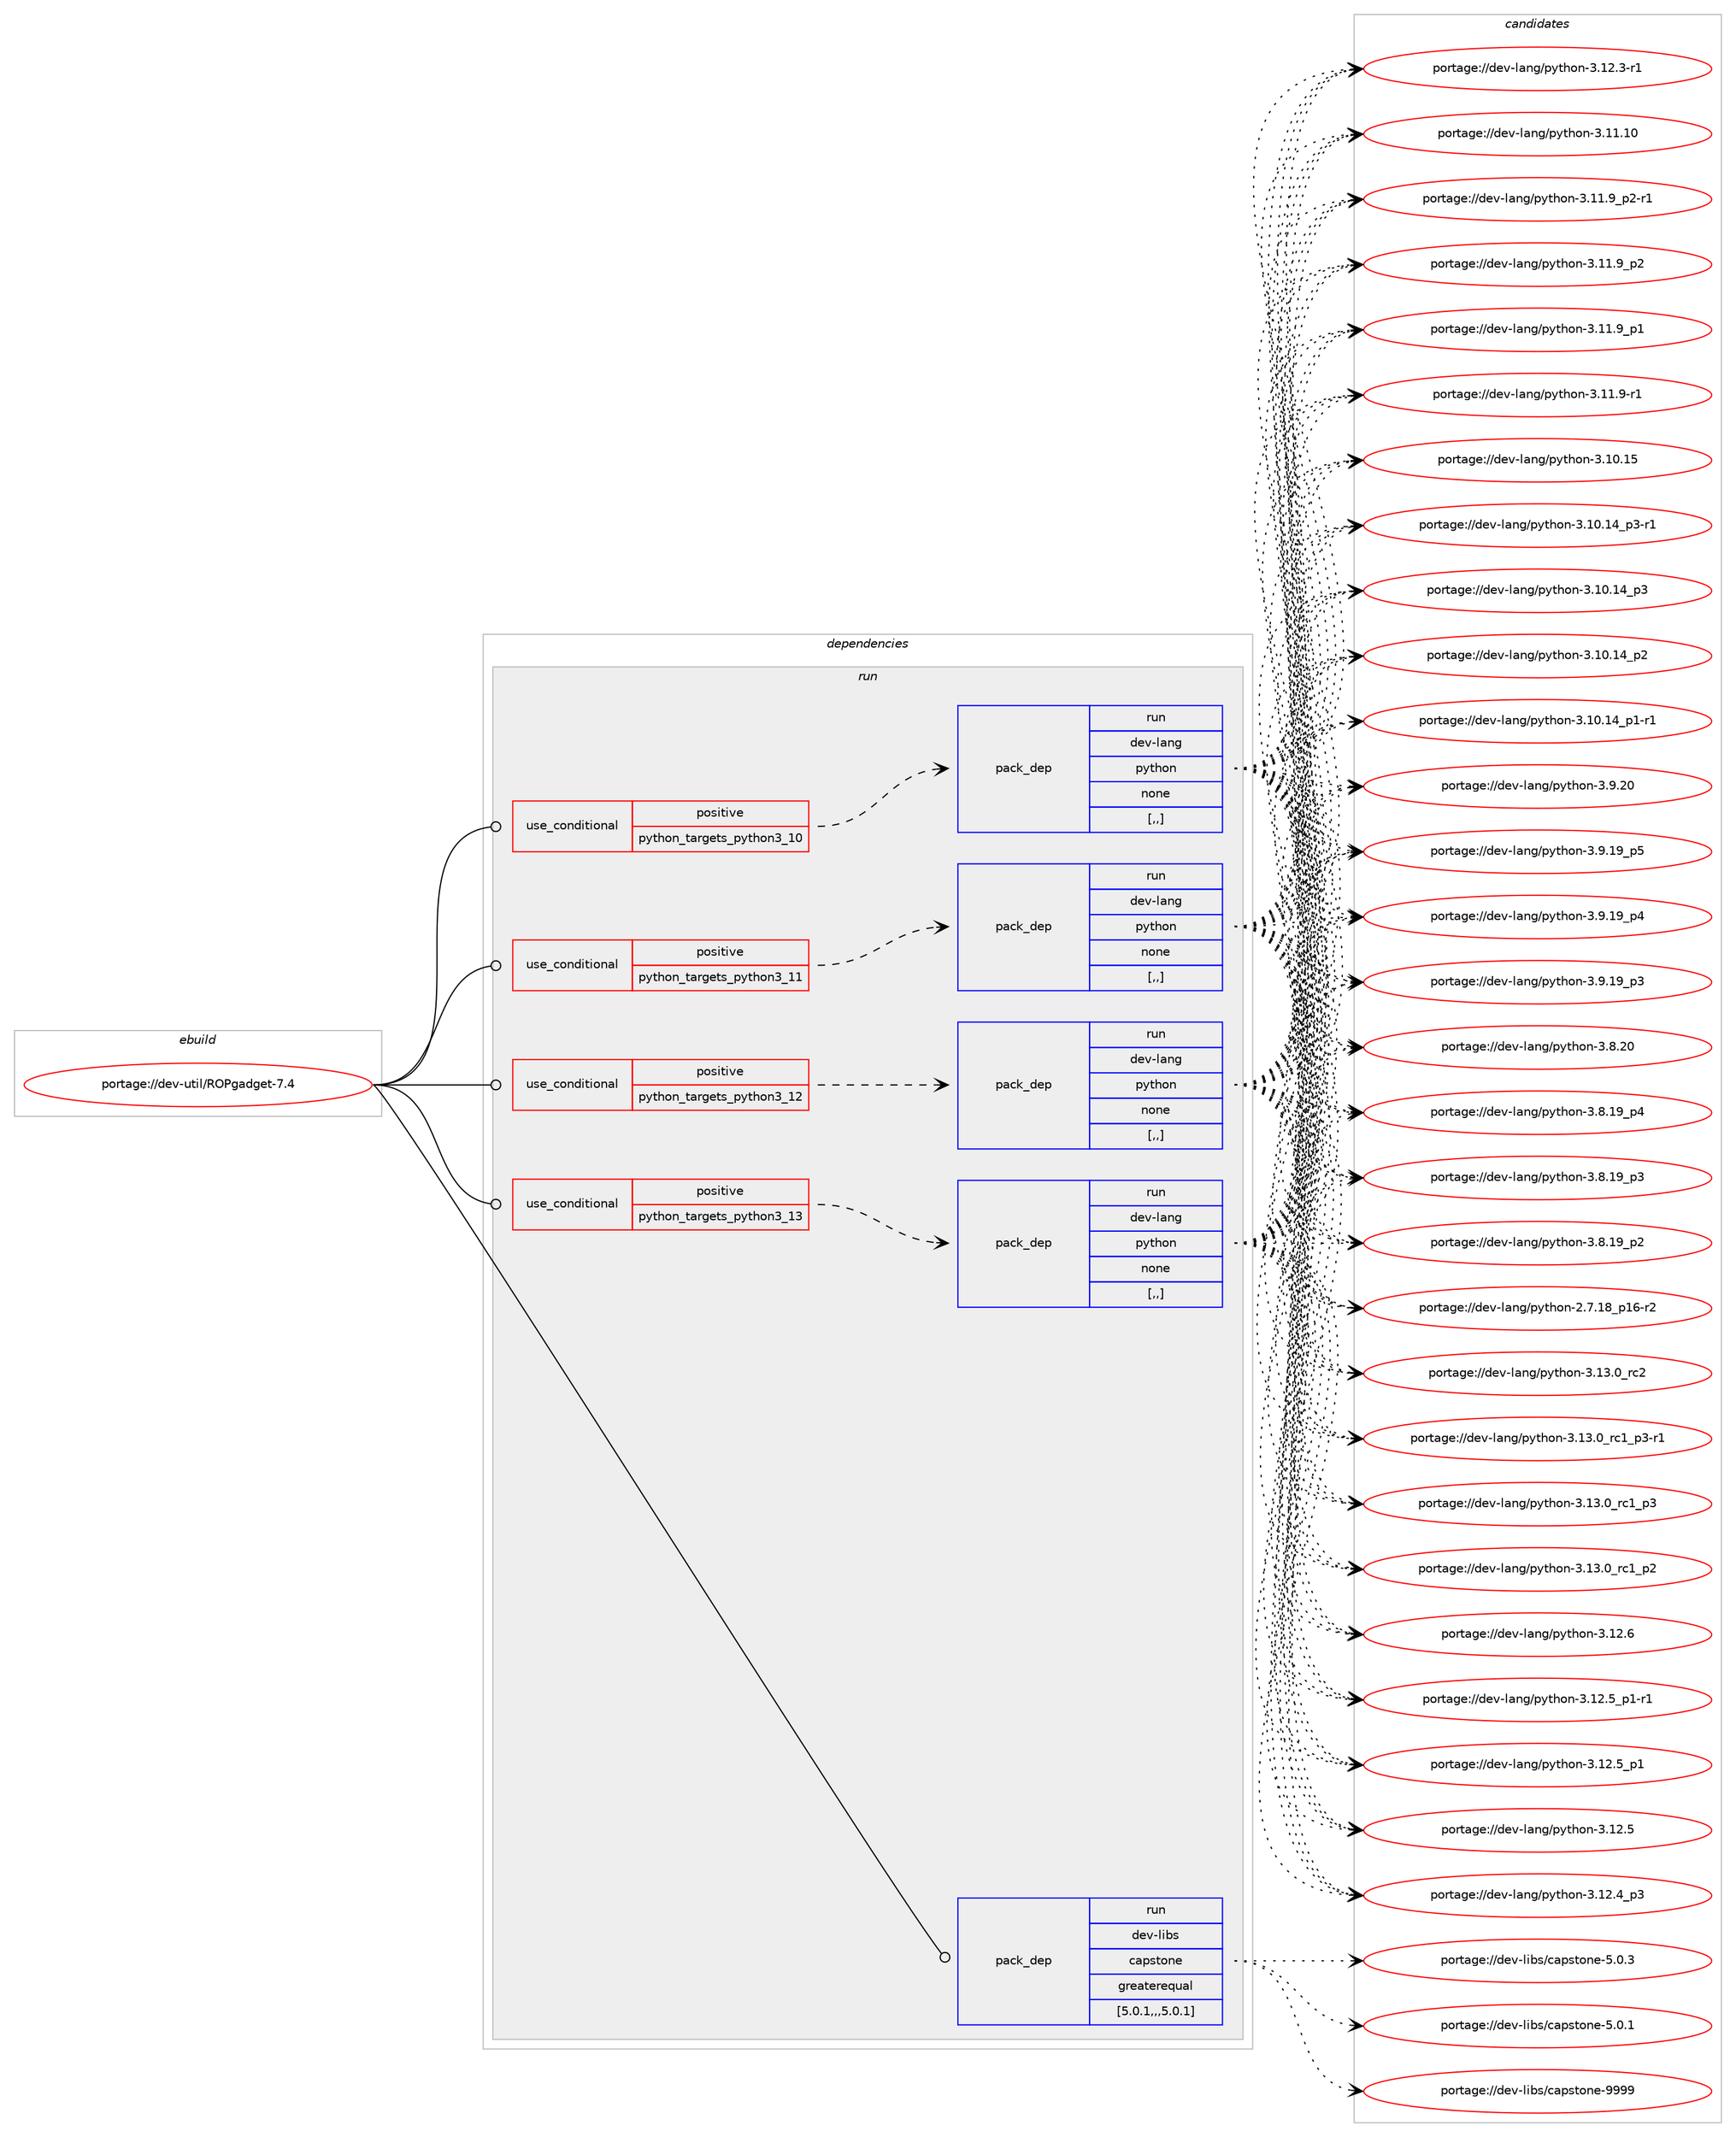 digraph prolog {

# *************
# Graph options
# *************

newrank=true;
concentrate=true;
compound=true;
graph [rankdir=LR,fontname=Helvetica,fontsize=10,ranksep=1.5];#, ranksep=2.5, nodesep=0.2];
edge  [arrowhead=vee];
node  [fontname=Helvetica,fontsize=10];

# **********
# The ebuild
# **********

subgraph cluster_leftcol {
color=gray;
label=<<i>ebuild</i>>;
id [label="portage://dev-util/ROPgadget-7.4", color=red, width=4, href="../dev-util/ROPgadget-7.4.svg"];
}

# ****************
# The dependencies
# ****************

subgraph cluster_midcol {
color=gray;
label=<<i>dependencies</i>>;
subgraph cluster_compile {
fillcolor="#eeeeee";
style=filled;
label=<<i>compile</i>>;
}
subgraph cluster_compileandrun {
fillcolor="#eeeeee";
style=filled;
label=<<i>compile and run</i>>;
}
subgraph cluster_run {
fillcolor="#eeeeee";
style=filled;
label=<<i>run</i>>;
subgraph cond190498 {
dependency706993 [label=<<TABLE BORDER="0" CELLBORDER="1" CELLSPACING="0" CELLPADDING="4"><TR><TD ROWSPAN="3" CELLPADDING="10">use_conditional</TD></TR><TR><TD>positive</TD></TR><TR><TD>python_targets_python3_10</TD></TR></TABLE>>, shape=none, color=red];
subgraph pack511508 {
dependency706994 [label=<<TABLE BORDER="0" CELLBORDER="1" CELLSPACING="0" CELLPADDING="4" WIDTH="220"><TR><TD ROWSPAN="6" CELLPADDING="30">pack_dep</TD></TR><TR><TD WIDTH="110">run</TD></TR><TR><TD>dev-lang</TD></TR><TR><TD>python</TD></TR><TR><TD>none</TD></TR><TR><TD>[,,]</TD></TR></TABLE>>, shape=none, color=blue];
}
dependency706993:e -> dependency706994:w [weight=20,style="dashed",arrowhead="vee"];
}
id:e -> dependency706993:w [weight=20,style="solid",arrowhead="odot"];
subgraph cond190499 {
dependency706995 [label=<<TABLE BORDER="0" CELLBORDER="1" CELLSPACING="0" CELLPADDING="4"><TR><TD ROWSPAN="3" CELLPADDING="10">use_conditional</TD></TR><TR><TD>positive</TD></TR><TR><TD>python_targets_python3_11</TD></TR></TABLE>>, shape=none, color=red];
subgraph pack511509 {
dependency706996 [label=<<TABLE BORDER="0" CELLBORDER="1" CELLSPACING="0" CELLPADDING="4" WIDTH="220"><TR><TD ROWSPAN="6" CELLPADDING="30">pack_dep</TD></TR><TR><TD WIDTH="110">run</TD></TR><TR><TD>dev-lang</TD></TR><TR><TD>python</TD></TR><TR><TD>none</TD></TR><TR><TD>[,,]</TD></TR></TABLE>>, shape=none, color=blue];
}
dependency706995:e -> dependency706996:w [weight=20,style="dashed",arrowhead="vee"];
}
id:e -> dependency706995:w [weight=20,style="solid",arrowhead="odot"];
subgraph cond190500 {
dependency706997 [label=<<TABLE BORDER="0" CELLBORDER="1" CELLSPACING="0" CELLPADDING="4"><TR><TD ROWSPAN="3" CELLPADDING="10">use_conditional</TD></TR><TR><TD>positive</TD></TR><TR><TD>python_targets_python3_12</TD></TR></TABLE>>, shape=none, color=red];
subgraph pack511510 {
dependency706998 [label=<<TABLE BORDER="0" CELLBORDER="1" CELLSPACING="0" CELLPADDING="4" WIDTH="220"><TR><TD ROWSPAN="6" CELLPADDING="30">pack_dep</TD></TR><TR><TD WIDTH="110">run</TD></TR><TR><TD>dev-lang</TD></TR><TR><TD>python</TD></TR><TR><TD>none</TD></TR><TR><TD>[,,]</TD></TR></TABLE>>, shape=none, color=blue];
}
dependency706997:e -> dependency706998:w [weight=20,style="dashed",arrowhead="vee"];
}
id:e -> dependency706997:w [weight=20,style="solid",arrowhead="odot"];
subgraph cond190501 {
dependency706999 [label=<<TABLE BORDER="0" CELLBORDER="1" CELLSPACING="0" CELLPADDING="4"><TR><TD ROWSPAN="3" CELLPADDING="10">use_conditional</TD></TR><TR><TD>positive</TD></TR><TR><TD>python_targets_python3_13</TD></TR></TABLE>>, shape=none, color=red];
subgraph pack511511 {
dependency707000 [label=<<TABLE BORDER="0" CELLBORDER="1" CELLSPACING="0" CELLPADDING="4" WIDTH="220"><TR><TD ROWSPAN="6" CELLPADDING="30">pack_dep</TD></TR><TR><TD WIDTH="110">run</TD></TR><TR><TD>dev-lang</TD></TR><TR><TD>python</TD></TR><TR><TD>none</TD></TR><TR><TD>[,,]</TD></TR></TABLE>>, shape=none, color=blue];
}
dependency706999:e -> dependency707000:w [weight=20,style="dashed",arrowhead="vee"];
}
id:e -> dependency706999:w [weight=20,style="solid",arrowhead="odot"];
subgraph pack511512 {
dependency707001 [label=<<TABLE BORDER="0" CELLBORDER="1" CELLSPACING="0" CELLPADDING="4" WIDTH="220"><TR><TD ROWSPAN="6" CELLPADDING="30">pack_dep</TD></TR><TR><TD WIDTH="110">run</TD></TR><TR><TD>dev-libs</TD></TR><TR><TD>capstone</TD></TR><TR><TD>greaterequal</TD></TR><TR><TD>[5.0.1,,,5.0.1]</TD></TR></TABLE>>, shape=none, color=blue];
}
id:e -> dependency707001:w [weight=20,style="solid",arrowhead="odot"];
}
}

# **************
# The candidates
# **************

subgraph cluster_choices {
rank=same;
color=gray;
label=<<i>candidates</i>>;

subgraph choice511508 {
color=black;
nodesep=1;
choice10010111845108971101034711212111610411111045514649514648951149950 [label="portage://dev-lang/python-3.13.0_rc2", color=red, width=4,href="../dev-lang/python-3.13.0_rc2.svg"];
choice1001011184510897110103471121211161041111104551464951464895114994995112514511449 [label="portage://dev-lang/python-3.13.0_rc1_p3-r1", color=red, width=4,href="../dev-lang/python-3.13.0_rc1_p3-r1.svg"];
choice100101118451089711010347112121116104111110455146495146489511499499511251 [label="portage://dev-lang/python-3.13.0_rc1_p3", color=red, width=4,href="../dev-lang/python-3.13.0_rc1_p3.svg"];
choice100101118451089711010347112121116104111110455146495146489511499499511250 [label="portage://dev-lang/python-3.13.0_rc1_p2", color=red, width=4,href="../dev-lang/python-3.13.0_rc1_p2.svg"];
choice10010111845108971101034711212111610411111045514649504654 [label="portage://dev-lang/python-3.12.6", color=red, width=4,href="../dev-lang/python-3.12.6.svg"];
choice1001011184510897110103471121211161041111104551464950465395112494511449 [label="portage://dev-lang/python-3.12.5_p1-r1", color=red, width=4,href="../dev-lang/python-3.12.5_p1-r1.svg"];
choice100101118451089711010347112121116104111110455146495046539511249 [label="portage://dev-lang/python-3.12.5_p1", color=red, width=4,href="../dev-lang/python-3.12.5_p1.svg"];
choice10010111845108971101034711212111610411111045514649504653 [label="portage://dev-lang/python-3.12.5", color=red, width=4,href="../dev-lang/python-3.12.5.svg"];
choice100101118451089711010347112121116104111110455146495046529511251 [label="portage://dev-lang/python-3.12.4_p3", color=red, width=4,href="../dev-lang/python-3.12.4_p3.svg"];
choice100101118451089711010347112121116104111110455146495046514511449 [label="portage://dev-lang/python-3.12.3-r1", color=red, width=4,href="../dev-lang/python-3.12.3-r1.svg"];
choice1001011184510897110103471121211161041111104551464949464948 [label="portage://dev-lang/python-3.11.10", color=red, width=4,href="../dev-lang/python-3.11.10.svg"];
choice1001011184510897110103471121211161041111104551464949465795112504511449 [label="portage://dev-lang/python-3.11.9_p2-r1", color=red, width=4,href="../dev-lang/python-3.11.9_p2-r1.svg"];
choice100101118451089711010347112121116104111110455146494946579511250 [label="portage://dev-lang/python-3.11.9_p2", color=red, width=4,href="../dev-lang/python-3.11.9_p2.svg"];
choice100101118451089711010347112121116104111110455146494946579511249 [label="portage://dev-lang/python-3.11.9_p1", color=red, width=4,href="../dev-lang/python-3.11.9_p1.svg"];
choice100101118451089711010347112121116104111110455146494946574511449 [label="portage://dev-lang/python-3.11.9-r1", color=red, width=4,href="../dev-lang/python-3.11.9-r1.svg"];
choice1001011184510897110103471121211161041111104551464948464953 [label="portage://dev-lang/python-3.10.15", color=red, width=4,href="../dev-lang/python-3.10.15.svg"];
choice100101118451089711010347112121116104111110455146494846495295112514511449 [label="portage://dev-lang/python-3.10.14_p3-r1", color=red, width=4,href="../dev-lang/python-3.10.14_p3-r1.svg"];
choice10010111845108971101034711212111610411111045514649484649529511251 [label="portage://dev-lang/python-3.10.14_p3", color=red, width=4,href="../dev-lang/python-3.10.14_p3.svg"];
choice10010111845108971101034711212111610411111045514649484649529511250 [label="portage://dev-lang/python-3.10.14_p2", color=red, width=4,href="../dev-lang/python-3.10.14_p2.svg"];
choice100101118451089711010347112121116104111110455146494846495295112494511449 [label="portage://dev-lang/python-3.10.14_p1-r1", color=red, width=4,href="../dev-lang/python-3.10.14_p1-r1.svg"];
choice10010111845108971101034711212111610411111045514657465048 [label="portage://dev-lang/python-3.9.20", color=red, width=4,href="../dev-lang/python-3.9.20.svg"];
choice100101118451089711010347112121116104111110455146574649579511253 [label="portage://dev-lang/python-3.9.19_p5", color=red, width=4,href="../dev-lang/python-3.9.19_p5.svg"];
choice100101118451089711010347112121116104111110455146574649579511252 [label="portage://dev-lang/python-3.9.19_p4", color=red, width=4,href="../dev-lang/python-3.9.19_p4.svg"];
choice100101118451089711010347112121116104111110455146574649579511251 [label="portage://dev-lang/python-3.9.19_p3", color=red, width=4,href="../dev-lang/python-3.9.19_p3.svg"];
choice10010111845108971101034711212111610411111045514656465048 [label="portage://dev-lang/python-3.8.20", color=red, width=4,href="../dev-lang/python-3.8.20.svg"];
choice100101118451089711010347112121116104111110455146564649579511252 [label="portage://dev-lang/python-3.8.19_p4", color=red, width=4,href="../dev-lang/python-3.8.19_p4.svg"];
choice100101118451089711010347112121116104111110455146564649579511251 [label="portage://dev-lang/python-3.8.19_p3", color=red, width=4,href="../dev-lang/python-3.8.19_p3.svg"];
choice100101118451089711010347112121116104111110455146564649579511250 [label="portage://dev-lang/python-3.8.19_p2", color=red, width=4,href="../dev-lang/python-3.8.19_p2.svg"];
choice100101118451089711010347112121116104111110455046554649569511249544511450 [label="portage://dev-lang/python-2.7.18_p16-r2", color=red, width=4,href="../dev-lang/python-2.7.18_p16-r2.svg"];
dependency706994:e -> choice10010111845108971101034711212111610411111045514649514648951149950:w [style=dotted,weight="100"];
dependency706994:e -> choice1001011184510897110103471121211161041111104551464951464895114994995112514511449:w [style=dotted,weight="100"];
dependency706994:e -> choice100101118451089711010347112121116104111110455146495146489511499499511251:w [style=dotted,weight="100"];
dependency706994:e -> choice100101118451089711010347112121116104111110455146495146489511499499511250:w [style=dotted,weight="100"];
dependency706994:e -> choice10010111845108971101034711212111610411111045514649504654:w [style=dotted,weight="100"];
dependency706994:e -> choice1001011184510897110103471121211161041111104551464950465395112494511449:w [style=dotted,weight="100"];
dependency706994:e -> choice100101118451089711010347112121116104111110455146495046539511249:w [style=dotted,weight="100"];
dependency706994:e -> choice10010111845108971101034711212111610411111045514649504653:w [style=dotted,weight="100"];
dependency706994:e -> choice100101118451089711010347112121116104111110455146495046529511251:w [style=dotted,weight="100"];
dependency706994:e -> choice100101118451089711010347112121116104111110455146495046514511449:w [style=dotted,weight="100"];
dependency706994:e -> choice1001011184510897110103471121211161041111104551464949464948:w [style=dotted,weight="100"];
dependency706994:e -> choice1001011184510897110103471121211161041111104551464949465795112504511449:w [style=dotted,weight="100"];
dependency706994:e -> choice100101118451089711010347112121116104111110455146494946579511250:w [style=dotted,weight="100"];
dependency706994:e -> choice100101118451089711010347112121116104111110455146494946579511249:w [style=dotted,weight="100"];
dependency706994:e -> choice100101118451089711010347112121116104111110455146494946574511449:w [style=dotted,weight="100"];
dependency706994:e -> choice1001011184510897110103471121211161041111104551464948464953:w [style=dotted,weight="100"];
dependency706994:e -> choice100101118451089711010347112121116104111110455146494846495295112514511449:w [style=dotted,weight="100"];
dependency706994:e -> choice10010111845108971101034711212111610411111045514649484649529511251:w [style=dotted,weight="100"];
dependency706994:e -> choice10010111845108971101034711212111610411111045514649484649529511250:w [style=dotted,weight="100"];
dependency706994:e -> choice100101118451089711010347112121116104111110455146494846495295112494511449:w [style=dotted,weight="100"];
dependency706994:e -> choice10010111845108971101034711212111610411111045514657465048:w [style=dotted,weight="100"];
dependency706994:e -> choice100101118451089711010347112121116104111110455146574649579511253:w [style=dotted,weight="100"];
dependency706994:e -> choice100101118451089711010347112121116104111110455146574649579511252:w [style=dotted,weight="100"];
dependency706994:e -> choice100101118451089711010347112121116104111110455146574649579511251:w [style=dotted,weight="100"];
dependency706994:e -> choice10010111845108971101034711212111610411111045514656465048:w [style=dotted,weight="100"];
dependency706994:e -> choice100101118451089711010347112121116104111110455146564649579511252:w [style=dotted,weight="100"];
dependency706994:e -> choice100101118451089711010347112121116104111110455146564649579511251:w [style=dotted,weight="100"];
dependency706994:e -> choice100101118451089711010347112121116104111110455146564649579511250:w [style=dotted,weight="100"];
dependency706994:e -> choice100101118451089711010347112121116104111110455046554649569511249544511450:w [style=dotted,weight="100"];
}
subgraph choice511509 {
color=black;
nodesep=1;
choice10010111845108971101034711212111610411111045514649514648951149950 [label="portage://dev-lang/python-3.13.0_rc2", color=red, width=4,href="../dev-lang/python-3.13.0_rc2.svg"];
choice1001011184510897110103471121211161041111104551464951464895114994995112514511449 [label="portage://dev-lang/python-3.13.0_rc1_p3-r1", color=red, width=4,href="../dev-lang/python-3.13.0_rc1_p3-r1.svg"];
choice100101118451089711010347112121116104111110455146495146489511499499511251 [label="portage://dev-lang/python-3.13.0_rc1_p3", color=red, width=4,href="../dev-lang/python-3.13.0_rc1_p3.svg"];
choice100101118451089711010347112121116104111110455146495146489511499499511250 [label="portage://dev-lang/python-3.13.0_rc1_p2", color=red, width=4,href="../dev-lang/python-3.13.0_rc1_p2.svg"];
choice10010111845108971101034711212111610411111045514649504654 [label="portage://dev-lang/python-3.12.6", color=red, width=4,href="../dev-lang/python-3.12.6.svg"];
choice1001011184510897110103471121211161041111104551464950465395112494511449 [label="portage://dev-lang/python-3.12.5_p1-r1", color=red, width=4,href="../dev-lang/python-3.12.5_p1-r1.svg"];
choice100101118451089711010347112121116104111110455146495046539511249 [label="portage://dev-lang/python-3.12.5_p1", color=red, width=4,href="../dev-lang/python-3.12.5_p1.svg"];
choice10010111845108971101034711212111610411111045514649504653 [label="portage://dev-lang/python-3.12.5", color=red, width=4,href="../dev-lang/python-3.12.5.svg"];
choice100101118451089711010347112121116104111110455146495046529511251 [label="portage://dev-lang/python-3.12.4_p3", color=red, width=4,href="../dev-lang/python-3.12.4_p3.svg"];
choice100101118451089711010347112121116104111110455146495046514511449 [label="portage://dev-lang/python-3.12.3-r1", color=red, width=4,href="../dev-lang/python-3.12.3-r1.svg"];
choice1001011184510897110103471121211161041111104551464949464948 [label="portage://dev-lang/python-3.11.10", color=red, width=4,href="../dev-lang/python-3.11.10.svg"];
choice1001011184510897110103471121211161041111104551464949465795112504511449 [label="portage://dev-lang/python-3.11.9_p2-r1", color=red, width=4,href="../dev-lang/python-3.11.9_p2-r1.svg"];
choice100101118451089711010347112121116104111110455146494946579511250 [label="portage://dev-lang/python-3.11.9_p2", color=red, width=4,href="../dev-lang/python-3.11.9_p2.svg"];
choice100101118451089711010347112121116104111110455146494946579511249 [label="portage://dev-lang/python-3.11.9_p1", color=red, width=4,href="../dev-lang/python-3.11.9_p1.svg"];
choice100101118451089711010347112121116104111110455146494946574511449 [label="portage://dev-lang/python-3.11.9-r1", color=red, width=4,href="../dev-lang/python-3.11.9-r1.svg"];
choice1001011184510897110103471121211161041111104551464948464953 [label="portage://dev-lang/python-3.10.15", color=red, width=4,href="../dev-lang/python-3.10.15.svg"];
choice100101118451089711010347112121116104111110455146494846495295112514511449 [label="portage://dev-lang/python-3.10.14_p3-r1", color=red, width=4,href="../dev-lang/python-3.10.14_p3-r1.svg"];
choice10010111845108971101034711212111610411111045514649484649529511251 [label="portage://dev-lang/python-3.10.14_p3", color=red, width=4,href="../dev-lang/python-3.10.14_p3.svg"];
choice10010111845108971101034711212111610411111045514649484649529511250 [label="portage://dev-lang/python-3.10.14_p2", color=red, width=4,href="../dev-lang/python-3.10.14_p2.svg"];
choice100101118451089711010347112121116104111110455146494846495295112494511449 [label="portage://dev-lang/python-3.10.14_p1-r1", color=red, width=4,href="../dev-lang/python-3.10.14_p1-r1.svg"];
choice10010111845108971101034711212111610411111045514657465048 [label="portage://dev-lang/python-3.9.20", color=red, width=4,href="../dev-lang/python-3.9.20.svg"];
choice100101118451089711010347112121116104111110455146574649579511253 [label="portage://dev-lang/python-3.9.19_p5", color=red, width=4,href="../dev-lang/python-3.9.19_p5.svg"];
choice100101118451089711010347112121116104111110455146574649579511252 [label="portage://dev-lang/python-3.9.19_p4", color=red, width=4,href="../dev-lang/python-3.9.19_p4.svg"];
choice100101118451089711010347112121116104111110455146574649579511251 [label="portage://dev-lang/python-3.9.19_p3", color=red, width=4,href="../dev-lang/python-3.9.19_p3.svg"];
choice10010111845108971101034711212111610411111045514656465048 [label="portage://dev-lang/python-3.8.20", color=red, width=4,href="../dev-lang/python-3.8.20.svg"];
choice100101118451089711010347112121116104111110455146564649579511252 [label="portage://dev-lang/python-3.8.19_p4", color=red, width=4,href="../dev-lang/python-3.8.19_p4.svg"];
choice100101118451089711010347112121116104111110455146564649579511251 [label="portage://dev-lang/python-3.8.19_p3", color=red, width=4,href="../dev-lang/python-3.8.19_p3.svg"];
choice100101118451089711010347112121116104111110455146564649579511250 [label="portage://dev-lang/python-3.8.19_p2", color=red, width=4,href="../dev-lang/python-3.8.19_p2.svg"];
choice100101118451089711010347112121116104111110455046554649569511249544511450 [label="portage://dev-lang/python-2.7.18_p16-r2", color=red, width=4,href="../dev-lang/python-2.7.18_p16-r2.svg"];
dependency706996:e -> choice10010111845108971101034711212111610411111045514649514648951149950:w [style=dotted,weight="100"];
dependency706996:e -> choice1001011184510897110103471121211161041111104551464951464895114994995112514511449:w [style=dotted,weight="100"];
dependency706996:e -> choice100101118451089711010347112121116104111110455146495146489511499499511251:w [style=dotted,weight="100"];
dependency706996:e -> choice100101118451089711010347112121116104111110455146495146489511499499511250:w [style=dotted,weight="100"];
dependency706996:e -> choice10010111845108971101034711212111610411111045514649504654:w [style=dotted,weight="100"];
dependency706996:e -> choice1001011184510897110103471121211161041111104551464950465395112494511449:w [style=dotted,weight="100"];
dependency706996:e -> choice100101118451089711010347112121116104111110455146495046539511249:w [style=dotted,weight="100"];
dependency706996:e -> choice10010111845108971101034711212111610411111045514649504653:w [style=dotted,weight="100"];
dependency706996:e -> choice100101118451089711010347112121116104111110455146495046529511251:w [style=dotted,weight="100"];
dependency706996:e -> choice100101118451089711010347112121116104111110455146495046514511449:w [style=dotted,weight="100"];
dependency706996:e -> choice1001011184510897110103471121211161041111104551464949464948:w [style=dotted,weight="100"];
dependency706996:e -> choice1001011184510897110103471121211161041111104551464949465795112504511449:w [style=dotted,weight="100"];
dependency706996:e -> choice100101118451089711010347112121116104111110455146494946579511250:w [style=dotted,weight="100"];
dependency706996:e -> choice100101118451089711010347112121116104111110455146494946579511249:w [style=dotted,weight="100"];
dependency706996:e -> choice100101118451089711010347112121116104111110455146494946574511449:w [style=dotted,weight="100"];
dependency706996:e -> choice1001011184510897110103471121211161041111104551464948464953:w [style=dotted,weight="100"];
dependency706996:e -> choice100101118451089711010347112121116104111110455146494846495295112514511449:w [style=dotted,weight="100"];
dependency706996:e -> choice10010111845108971101034711212111610411111045514649484649529511251:w [style=dotted,weight="100"];
dependency706996:e -> choice10010111845108971101034711212111610411111045514649484649529511250:w [style=dotted,weight="100"];
dependency706996:e -> choice100101118451089711010347112121116104111110455146494846495295112494511449:w [style=dotted,weight="100"];
dependency706996:e -> choice10010111845108971101034711212111610411111045514657465048:w [style=dotted,weight="100"];
dependency706996:e -> choice100101118451089711010347112121116104111110455146574649579511253:w [style=dotted,weight="100"];
dependency706996:e -> choice100101118451089711010347112121116104111110455146574649579511252:w [style=dotted,weight="100"];
dependency706996:e -> choice100101118451089711010347112121116104111110455146574649579511251:w [style=dotted,weight="100"];
dependency706996:e -> choice10010111845108971101034711212111610411111045514656465048:w [style=dotted,weight="100"];
dependency706996:e -> choice100101118451089711010347112121116104111110455146564649579511252:w [style=dotted,weight="100"];
dependency706996:e -> choice100101118451089711010347112121116104111110455146564649579511251:w [style=dotted,weight="100"];
dependency706996:e -> choice100101118451089711010347112121116104111110455146564649579511250:w [style=dotted,weight="100"];
dependency706996:e -> choice100101118451089711010347112121116104111110455046554649569511249544511450:w [style=dotted,weight="100"];
}
subgraph choice511510 {
color=black;
nodesep=1;
choice10010111845108971101034711212111610411111045514649514648951149950 [label="portage://dev-lang/python-3.13.0_rc2", color=red, width=4,href="../dev-lang/python-3.13.0_rc2.svg"];
choice1001011184510897110103471121211161041111104551464951464895114994995112514511449 [label="portage://dev-lang/python-3.13.0_rc1_p3-r1", color=red, width=4,href="../dev-lang/python-3.13.0_rc1_p3-r1.svg"];
choice100101118451089711010347112121116104111110455146495146489511499499511251 [label="portage://dev-lang/python-3.13.0_rc1_p3", color=red, width=4,href="../dev-lang/python-3.13.0_rc1_p3.svg"];
choice100101118451089711010347112121116104111110455146495146489511499499511250 [label="portage://dev-lang/python-3.13.0_rc1_p2", color=red, width=4,href="../dev-lang/python-3.13.0_rc1_p2.svg"];
choice10010111845108971101034711212111610411111045514649504654 [label="portage://dev-lang/python-3.12.6", color=red, width=4,href="../dev-lang/python-3.12.6.svg"];
choice1001011184510897110103471121211161041111104551464950465395112494511449 [label="portage://dev-lang/python-3.12.5_p1-r1", color=red, width=4,href="../dev-lang/python-3.12.5_p1-r1.svg"];
choice100101118451089711010347112121116104111110455146495046539511249 [label="portage://dev-lang/python-3.12.5_p1", color=red, width=4,href="../dev-lang/python-3.12.5_p1.svg"];
choice10010111845108971101034711212111610411111045514649504653 [label="portage://dev-lang/python-3.12.5", color=red, width=4,href="../dev-lang/python-3.12.5.svg"];
choice100101118451089711010347112121116104111110455146495046529511251 [label="portage://dev-lang/python-3.12.4_p3", color=red, width=4,href="../dev-lang/python-3.12.4_p3.svg"];
choice100101118451089711010347112121116104111110455146495046514511449 [label="portage://dev-lang/python-3.12.3-r1", color=red, width=4,href="../dev-lang/python-3.12.3-r1.svg"];
choice1001011184510897110103471121211161041111104551464949464948 [label="portage://dev-lang/python-3.11.10", color=red, width=4,href="../dev-lang/python-3.11.10.svg"];
choice1001011184510897110103471121211161041111104551464949465795112504511449 [label="portage://dev-lang/python-3.11.9_p2-r1", color=red, width=4,href="../dev-lang/python-3.11.9_p2-r1.svg"];
choice100101118451089711010347112121116104111110455146494946579511250 [label="portage://dev-lang/python-3.11.9_p2", color=red, width=4,href="../dev-lang/python-3.11.9_p2.svg"];
choice100101118451089711010347112121116104111110455146494946579511249 [label="portage://dev-lang/python-3.11.9_p1", color=red, width=4,href="../dev-lang/python-3.11.9_p1.svg"];
choice100101118451089711010347112121116104111110455146494946574511449 [label="portage://dev-lang/python-3.11.9-r1", color=red, width=4,href="../dev-lang/python-3.11.9-r1.svg"];
choice1001011184510897110103471121211161041111104551464948464953 [label="portage://dev-lang/python-3.10.15", color=red, width=4,href="../dev-lang/python-3.10.15.svg"];
choice100101118451089711010347112121116104111110455146494846495295112514511449 [label="portage://dev-lang/python-3.10.14_p3-r1", color=red, width=4,href="../dev-lang/python-3.10.14_p3-r1.svg"];
choice10010111845108971101034711212111610411111045514649484649529511251 [label="portage://dev-lang/python-3.10.14_p3", color=red, width=4,href="../dev-lang/python-3.10.14_p3.svg"];
choice10010111845108971101034711212111610411111045514649484649529511250 [label="portage://dev-lang/python-3.10.14_p2", color=red, width=4,href="../dev-lang/python-3.10.14_p2.svg"];
choice100101118451089711010347112121116104111110455146494846495295112494511449 [label="portage://dev-lang/python-3.10.14_p1-r1", color=red, width=4,href="../dev-lang/python-3.10.14_p1-r1.svg"];
choice10010111845108971101034711212111610411111045514657465048 [label="portage://dev-lang/python-3.9.20", color=red, width=4,href="../dev-lang/python-3.9.20.svg"];
choice100101118451089711010347112121116104111110455146574649579511253 [label="portage://dev-lang/python-3.9.19_p5", color=red, width=4,href="../dev-lang/python-3.9.19_p5.svg"];
choice100101118451089711010347112121116104111110455146574649579511252 [label="portage://dev-lang/python-3.9.19_p4", color=red, width=4,href="../dev-lang/python-3.9.19_p4.svg"];
choice100101118451089711010347112121116104111110455146574649579511251 [label="portage://dev-lang/python-3.9.19_p3", color=red, width=4,href="../dev-lang/python-3.9.19_p3.svg"];
choice10010111845108971101034711212111610411111045514656465048 [label="portage://dev-lang/python-3.8.20", color=red, width=4,href="../dev-lang/python-3.8.20.svg"];
choice100101118451089711010347112121116104111110455146564649579511252 [label="portage://dev-lang/python-3.8.19_p4", color=red, width=4,href="../dev-lang/python-3.8.19_p4.svg"];
choice100101118451089711010347112121116104111110455146564649579511251 [label="portage://dev-lang/python-3.8.19_p3", color=red, width=4,href="../dev-lang/python-3.8.19_p3.svg"];
choice100101118451089711010347112121116104111110455146564649579511250 [label="portage://dev-lang/python-3.8.19_p2", color=red, width=4,href="../dev-lang/python-3.8.19_p2.svg"];
choice100101118451089711010347112121116104111110455046554649569511249544511450 [label="portage://dev-lang/python-2.7.18_p16-r2", color=red, width=4,href="../dev-lang/python-2.7.18_p16-r2.svg"];
dependency706998:e -> choice10010111845108971101034711212111610411111045514649514648951149950:w [style=dotted,weight="100"];
dependency706998:e -> choice1001011184510897110103471121211161041111104551464951464895114994995112514511449:w [style=dotted,weight="100"];
dependency706998:e -> choice100101118451089711010347112121116104111110455146495146489511499499511251:w [style=dotted,weight="100"];
dependency706998:e -> choice100101118451089711010347112121116104111110455146495146489511499499511250:w [style=dotted,weight="100"];
dependency706998:e -> choice10010111845108971101034711212111610411111045514649504654:w [style=dotted,weight="100"];
dependency706998:e -> choice1001011184510897110103471121211161041111104551464950465395112494511449:w [style=dotted,weight="100"];
dependency706998:e -> choice100101118451089711010347112121116104111110455146495046539511249:w [style=dotted,weight="100"];
dependency706998:e -> choice10010111845108971101034711212111610411111045514649504653:w [style=dotted,weight="100"];
dependency706998:e -> choice100101118451089711010347112121116104111110455146495046529511251:w [style=dotted,weight="100"];
dependency706998:e -> choice100101118451089711010347112121116104111110455146495046514511449:w [style=dotted,weight="100"];
dependency706998:e -> choice1001011184510897110103471121211161041111104551464949464948:w [style=dotted,weight="100"];
dependency706998:e -> choice1001011184510897110103471121211161041111104551464949465795112504511449:w [style=dotted,weight="100"];
dependency706998:e -> choice100101118451089711010347112121116104111110455146494946579511250:w [style=dotted,weight="100"];
dependency706998:e -> choice100101118451089711010347112121116104111110455146494946579511249:w [style=dotted,weight="100"];
dependency706998:e -> choice100101118451089711010347112121116104111110455146494946574511449:w [style=dotted,weight="100"];
dependency706998:e -> choice1001011184510897110103471121211161041111104551464948464953:w [style=dotted,weight="100"];
dependency706998:e -> choice100101118451089711010347112121116104111110455146494846495295112514511449:w [style=dotted,weight="100"];
dependency706998:e -> choice10010111845108971101034711212111610411111045514649484649529511251:w [style=dotted,weight="100"];
dependency706998:e -> choice10010111845108971101034711212111610411111045514649484649529511250:w [style=dotted,weight="100"];
dependency706998:e -> choice100101118451089711010347112121116104111110455146494846495295112494511449:w [style=dotted,weight="100"];
dependency706998:e -> choice10010111845108971101034711212111610411111045514657465048:w [style=dotted,weight="100"];
dependency706998:e -> choice100101118451089711010347112121116104111110455146574649579511253:w [style=dotted,weight="100"];
dependency706998:e -> choice100101118451089711010347112121116104111110455146574649579511252:w [style=dotted,weight="100"];
dependency706998:e -> choice100101118451089711010347112121116104111110455146574649579511251:w [style=dotted,weight="100"];
dependency706998:e -> choice10010111845108971101034711212111610411111045514656465048:w [style=dotted,weight="100"];
dependency706998:e -> choice100101118451089711010347112121116104111110455146564649579511252:w [style=dotted,weight="100"];
dependency706998:e -> choice100101118451089711010347112121116104111110455146564649579511251:w [style=dotted,weight="100"];
dependency706998:e -> choice100101118451089711010347112121116104111110455146564649579511250:w [style=dotted,weight="100"];
dependency706998:e -> choice100101118451089711010347112121116104111110455046554649569511249544511450:w [style=dotted,weight="100"];
}
subgraph choice511511 {
color=black;
nodesep=1;
choice10010111845108971101034711212111610411111045514649514648951149950 [label="portage://dev-lang/python-3.13.0_rc2", color=red, width=4,href="../dev-lang/python-3.13.0_rc2.svg"];
choice1001011184510897110103471121211161041111104551464951464895114994995112514511449 [label="portage://dev-lang/python-3.13.0_rc1_p3-r1", color=red, width=4,href="../dev-lang/python-3.13.0_rc1_p3-r1.svg"];
choice100101118451089711010347112121116104111110455146495146489511499499511251 [label="portage://dev-lang/python-3.13.0_rc1_p3", color=red, width=4,href="../dev-lang/python-3.13.0_rc1_p3.svg"];
choice100101118451089711010347112121116104111110455146495146489511499499511250 [label="portage://dev-lang/python-3.13.0_rc1_p2", color=red, width=4,href="../dev-lang/python-3.13.0_rc1_p2.svg"];
choice10010111845108971101034711212111610411111045514649504654 [label="portage://dev-lang/python-3.12.6", color=red, width=4,href="../dev-lang/python-3.12.6.svg"];
choice1001011184510897110103471121211161041111104551464950465395112494511449 [label="portage://dev-lang/python-3.12.5_p1-r1", color=red, width=4,href="../dev-lang/python-3.12.5_p1-r1.svg"];
choice100101118451089711010347112121116104111110455146495046539511249 [label="portage://dev-lang/python-3.12.5_p1", color=red, width=4,href="../dev-lang/python-3.12.5_p1.svg"];
choice10010111845108971101034711212111610411111045514649504653 [label="portage://dev-lang/python-3.12.5", color=red, width=4,href="../dev-lang/python-3.12.5.svg"];
choice100101118451089711010347112121116104111110455146495046529511251 [label="portage://dev-lang/python-3.12.4_p3", color=red, width=4,href="../dev-lang/python-3.12.4_p3.svg"];
choice100101118451089711010347112121116104111110455146495046514511449 [label="portage://dev-lang/python-3.12.3-r1", color=red, width=4,href="../dev-lang/python-3.12.3-r1.svg"];
choice1001011184510897110103471121211161041111104551464949464948 [label="portage://dev-lang/python-3.11.10", color=red, width=4,href="../dev-lang/python-3.11.10.svg"];
choice1001011184510897110103471121211161041111104551464949465795112504511449 [label="portage://dev-lang/python-3.11.9_p2-r1", color=red, width=4,href="../dev-lang/python-3.11.9_p2-r1.svg"];
choice100101118451089711010347112121116104111110455146494946579511250 [label="portage://dev-lang/python-3.11.9_p2", color=red, width=4,href="../dev-lang/python-3.11.9_p2.svg"];
choice100101118451089711010347112121116104111110455146494946579511249 [label="portage://dev-lang/python-3.11.9_p1", color=red, width=4,href="../dev-lang/python-3.11.9_p1.svg"];
choice100101118451089711010347112121116104111110455146494946574511449 [label="portage://dev-lang/python-3.11.9-r1", color=red, width=4,href="../dev-lang/python-3.11.9-r1.svg"];
choice1001011184510897110103471121211161041111104551464948464953 [label="portage://dev-lang/python-3.10.15", color=red, width=4,href="../dev-lang/python-3.10.15.svg"];
choice100101118451089711010347112121116104111110455146494846495295112514511449 [label="portage://dev-lang/python-3.10.14_p3-r1", color=red, width=4,href="../dev-lang/python-3.10.14_p3-r1.svg"];
choice10010111845108971101034711212111610411111045514649484649529511251 [label="portage://dev-lang/python-3.10.14_p3", color=red, width=4,href="../dev-lang/python-3.10.14_p3.svg"];
choice10010111845108971101034711212111610411111045514649484649529511250 [label="portage://dev-lang/python-3.10.14_p2", color=red, width=4,href="../dev-lang/python-3.10.14_p2.svg"];
choice100101118451089711010347112121116104111110455146494846495295112494511449 [label="portage://dev-lang/python-3.10.14_p1-r1", color=red, width=4,href="../dev-lang/python-3.10.14_p1-r1.svg"];
choice10010111845108971101034711212111610411111045514657465048 [label="portage://dev-lang/python-3.9.20", color=red, width=4,href="../dev-lang/python-3.9.20.svg"];
choice100101118451089711010347112121116104111110455146574649579511253 [label="portage://dev-lang/python-3.9.19_p5", color=red, width=4,href="../dev-lang/python-3.9.19_p5.svg"];
choice100101118451089711010347112121116104111110455146574649579511252 [label="portage://dev-lang/python-3.9.19_p4", color=red, width=4,href="../dev-lang/python-3.9.19_p4.svg"];
choice100101118451089711010347112121116104111110455146574649579511251 [label="portage://dev-lang/python-3.9.19_p3", color=red, width=4,href="../dev-lang/python-3.9.19_p3.svg"];
choice10010111845108971101034711212111610411111045514656465048 [label="portage://dev-lang/python-3.8.20", color=red, width=4,href="../dev-lang/python-3.8.20.svg"];
choice100101118451089711010347112121116104111110455146564649579511252 [label="portage://dev-lang/python-3.8.19_p4", color=red, width=4,href="../dev-lang/python-3.8.19_p4.svg"];
choice100101118451089711010347112121116104111110455146564649579511251 [label="portage://dev-lang/python-3.8.19_p3", color=red, width=4,href="../dev-lang/python-3.8.19_p3.svg"];
choice100101118451089711010347112121116104111110455146564649579511250 [label="portage://dev-lang/python-3.8.19_p2", color=red, width=4,href="../dev-lang/python-3.8.19_p2.svg"];
choice100101118451089711010347112121116104111110455046554649569511249544511450 [label="portage://dev-lang/python-2.7.18_p16-r2", color=red, width=4,href="../dev-lang/python-2.7.18_p16-r2.svg"];
dependency707000:e -> choice10010111845108971101034711212111610411111045514649514648951149950:w [style=dotted,weight="100"];
dependency707000:e -> choice1001011184510897110103471121211161041111104551464951464895114994995112514511449:w [style=dotted,weight="100"];
dependency707000:e -> choice100101118451089711010347112121116104111110455146495146489511499499511251:w [style=dotted,weight="100"];
dependency707000:e -> choice100101118451089711010347112121116104111110455146495146489511499499511250:w [style=dotted,weight="100"];
dependency707000:e -> choice10010111845108971101034711212111610411111045514649504654:w [style=dotted,weight="100"];
dependency707000:e -> choice1001011184510897110103471121211161041111104551464950465395112494511449:w [style=dotted,weight="100"];
dependency707000:e -> choice100101118451089711010347112121116104111110455146495046539511249:w [style=dotted,weight="100"];
dependency707000:e -> choice10010111845108971101034711212111610411111045514649504653:w [style=dotted,weight="100"];
dependency707000:e -> choice100101118451089711010347112121116104111110455146495046529511251:w [style=dotted,weight="100"];
dependency707000:e -> choice100101118451089711010347112121116104111110455146495046514511449:w [style=dotted,weight="100"];
dependency707000:e -> choice1001011184510897110103471121211161041111104551464949464948:w [style=dotted,weight="100"];
dependency707000:e -> choice1001011184510897110103471121211161041111104551464949465795112504511449:w [style=dotted,weight="100"];
dependency707000:e -> choice100101118451089711010347112121116104111110455146494946579511250:w [style=dotted,weight="100"];
dependency707000:e -> choice100101118451089711010347112121116104111110455146494946579511249:w [style=dotted,weight="100"];
dependency707000:e -> choice100101118451089711010347112121116104111110455146494946574511449:w [style=dotted,weight="100"];
dependency707000:e -> choice1001011184510897110103471121211161041111104551464948464953:w [style=dotted,weight="100"];
dependency707000:e -> choice100101118451089711010347112121116104111110455146494846495295112514511449:w [style=dotted,weight="100"];
dependency707000:e -> choice10010111845108971101034711212111610411111045514649484649529511251:w [style=dotted,weight="100"];
dependency707000:e -> choice10010111845108971101034711212111610411111045514649484649529511250:w [style=dotted,weight="100"];
dependency707000:e -> choice100101118451089711010347112121116104111110455146494846495295112494511449:w [style=dotted,weight="100"];
dependency707000:e -> choice10010111845108971101034711212111610411111045514657465048:w [style=dotted,weight="100"];
dependency707000:e -> choice100101118451089711010347112121116104111110455146574649579511253:w [style=dotted,weight="100"];
dependency707000:e -> choice100101118451089711010347112121116104111110455146574649579511252:w [style=dotted,weight="100"];
dependency707000:e -> choice100101118451089711010347112121116104111110455146574649579511251:w [style=dotted,weight="100"];
dependency707000:e -> choice10010111845108971101034711212111610411111045514656465048:w [style=dotted,weight="100"];
dependency707000:e -> choice100101118451089711010347112121116104111110455146564649579511252:w [style=dotted,weight="100"];
dependency707000:e -> choice100101118451089711010347112121116104111110455146564649579511251:w [style=dotted,weight="100"];
dependency707000:e -> choice100101118451089711010347112121116104111110455146564649579511250:w [style=dotted,weight="100"];
dependency707000:e -> choice100101118451089711010347112121116104111110455046554649569511249544511450:w [style=dotted,weight="100"];
}
subgraph choice511512 {
color=black;
nodesep=1;
choice10010111845108105981154799971121151161111101014557575757 [label="portage://dev-libs/capstone-9999", color=red, width=4,href="../dev-libs/capstone-9999.svg"];
choice1001011184510810598115479997112115116111110101455346484651 [label="portage://dev-libs/capstone-5.0.3", color=red, width=4,href="../dev-libs/capstone-5.0.3.svg"];
choice1001011184510810598115479997112115116111110101455346484649 [label="portage://dev-libs/capstone-5.0.1", color=red, width=4,href="../dev-libs/capstone-5.0.1.svg"];
dependency707001:e -> choice10010111845108105981154799971121151161111101014557575757:w [style=dotted,weight="100"];
dependency707001:e -> choice1001011184510810598115479997112115116111110101455346484651:w [style=dotted,weight="100"];
dependency707001:e -> choice1001011184510810598115479997112115116111110101455346484649:w [style=dotted,weight="100"];
}
}

}
